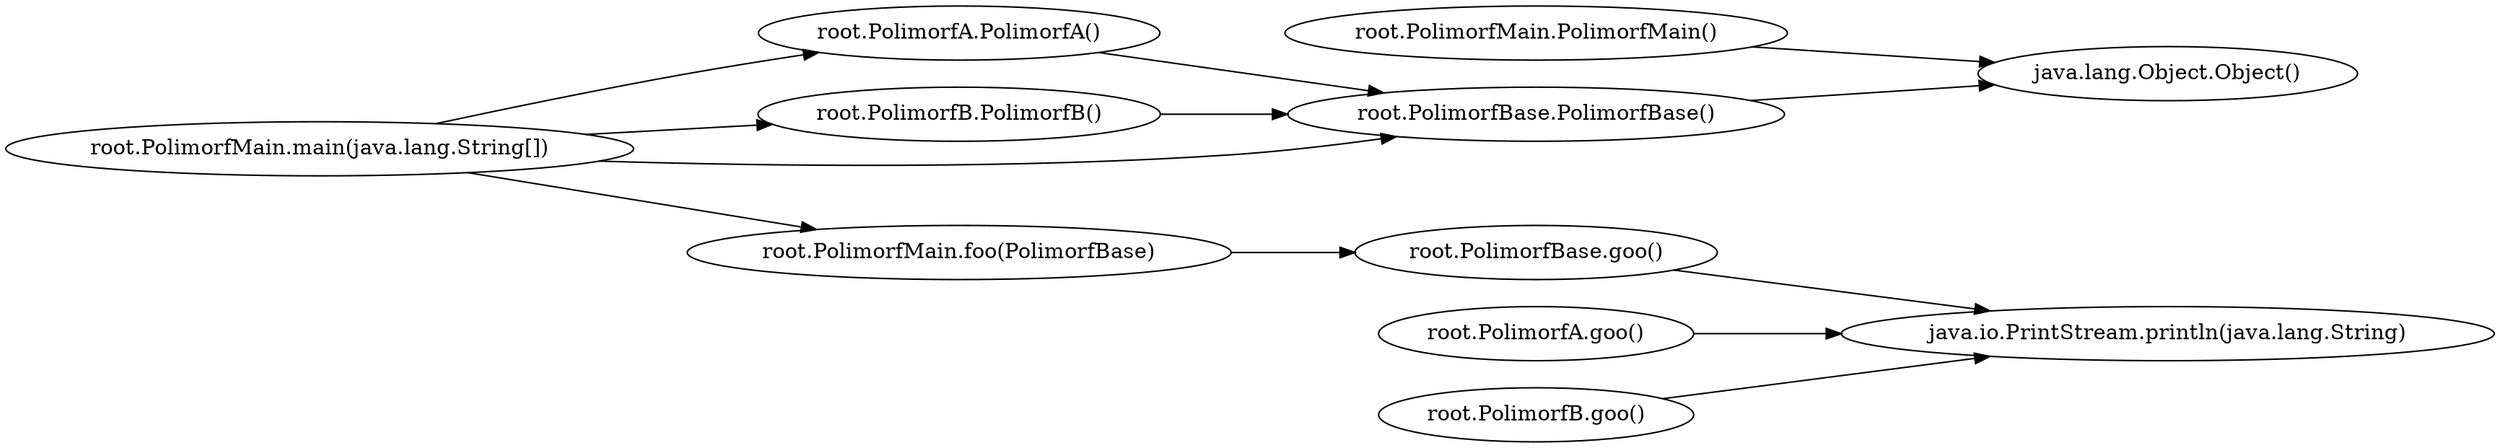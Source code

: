 digraph graphname {
rankdir="LR";
0 [label="root.PolimorfA.PolimorfA()"]
4 [label="root.PolimorfB.PolimorfB()"]
1 [label="root.PolimorfBase.PolimorfBase()"]
8 [label="root.PolimorfMain.PolimorfMain()"]
10 [label="root.PolimorfMain.foo(PolimorfBase)"]
2 [label="root.PolimorfA.goo()"]
7 [label="root.PolimorfBase.goo()"]
5 [label="root.PolimorfB.goo()"]
6 [label="java.lang.Object.Object()"]
9 [label="root.PolimorfMain.main(java.lang.String[])"]
3 [label="java.io.PrintStream.println(java.lang.String)"]
0 -> 1
1 -> 6
2 -> 3
4 -> 1
5 -> 3
7 -> 3
8 -> 6
9 -> 0
9 -> 1
9 -> 4
9 -> 10
10 -> 7
}
